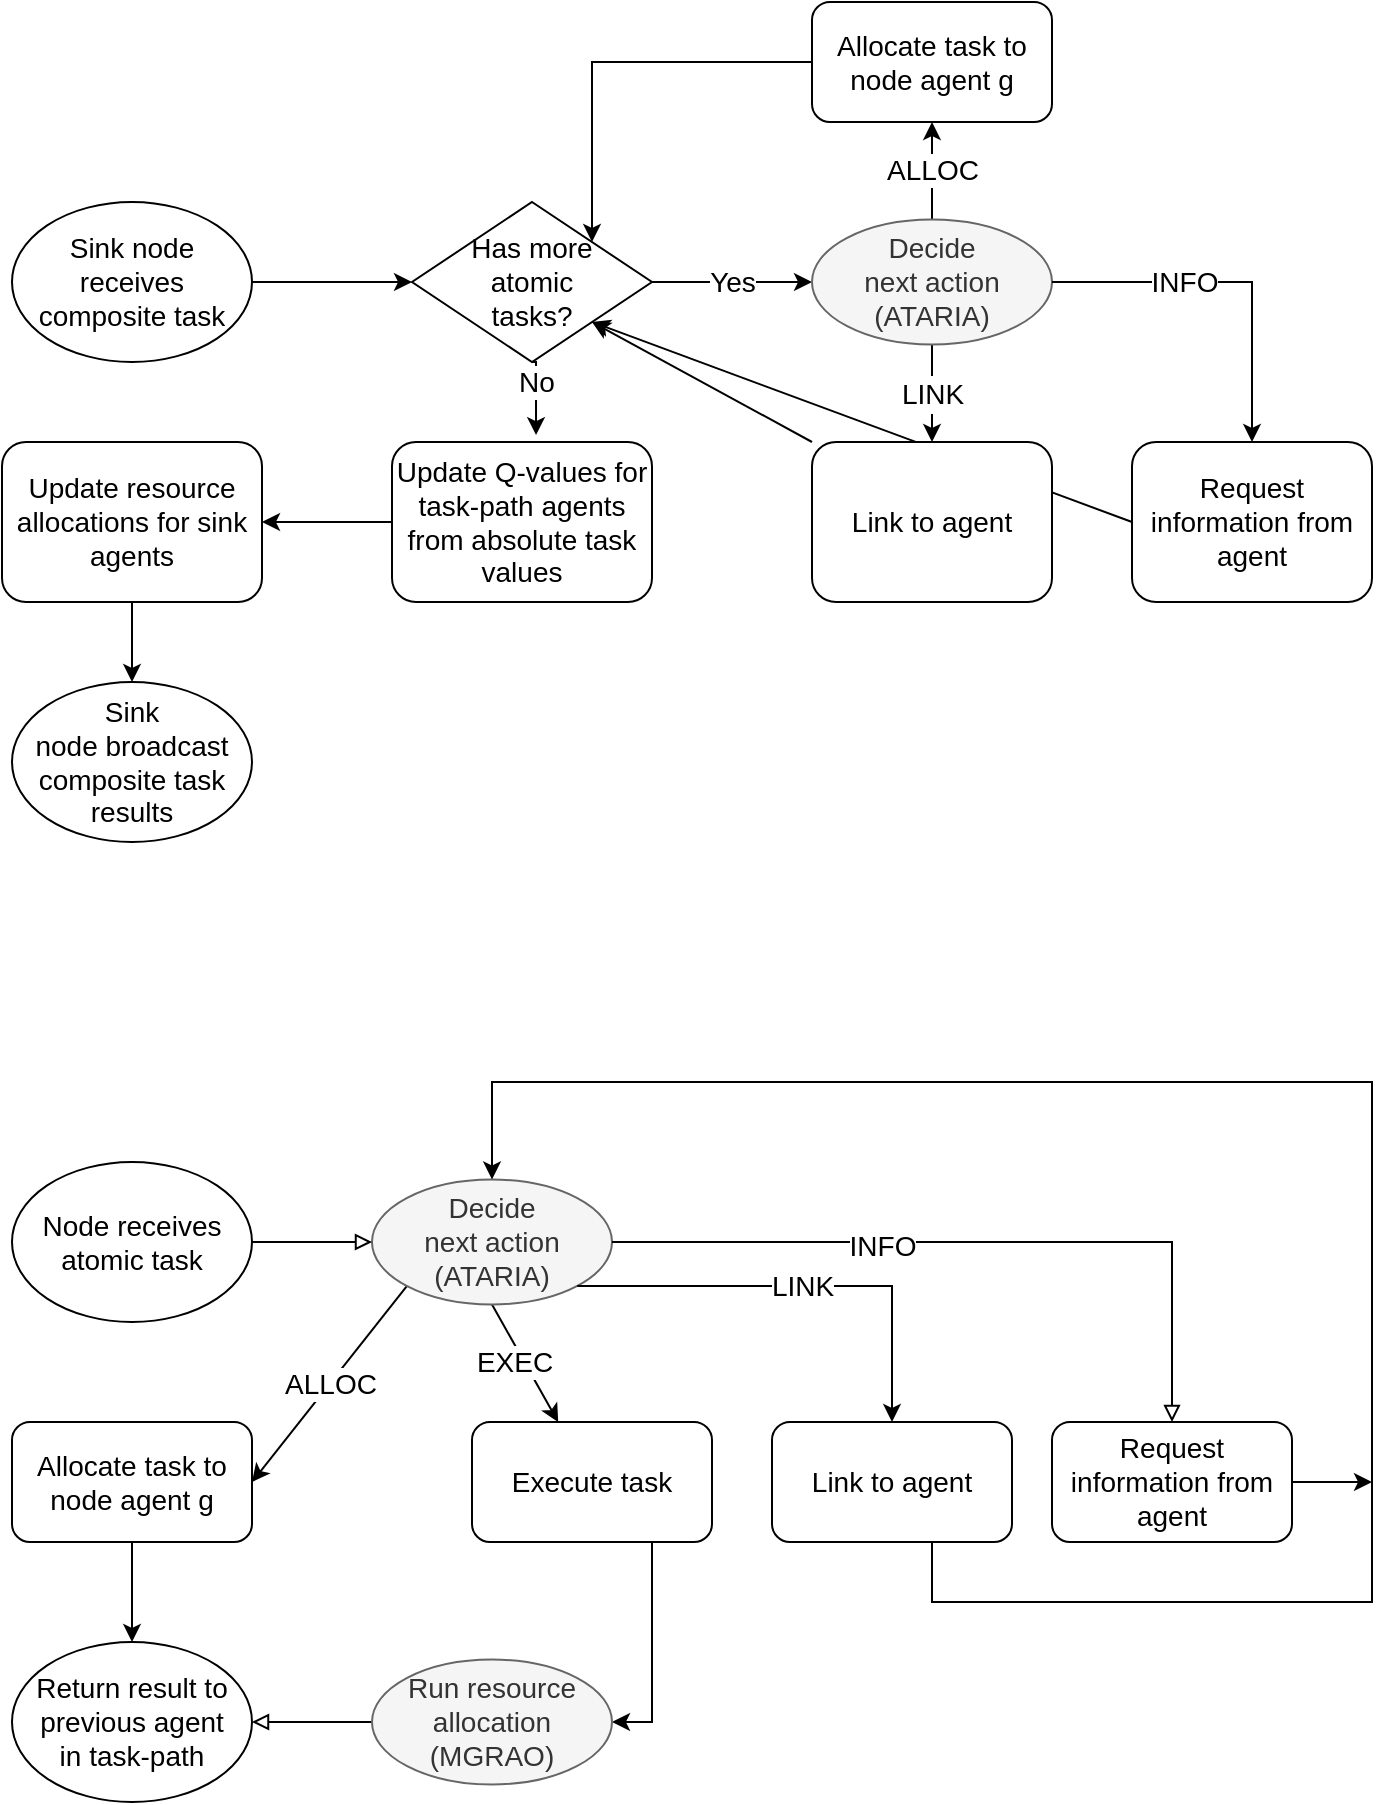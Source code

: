 <mxfile version="13.0.3" type="device"><diagram id="C5RBs43oDa-KdzZeNtuy" name="Page-1"><mxGraphModel dx="1933" dy="1991" grid="1" gridSize="10" guides="1" tooltips="1" connect="1" arrows="1" fold="1" page="1" pageScale="1" pageWidth="827" pageHeight="1169" math="1" shadow="0"><root><mxCell id="WIyWlLk6GJQsqaUBKTNV-0"/><mxCell id="WIyWlLk6GJQsqaUBKTNV-1" parent="WIyWlLk6GJQsqaUBKTNV-0"/><mxCell id="ssV2FOtLgtWsP6kgQDFu-53" style="edgeStyle=orthogonalEdgeStyle;rounded=0;orthogonalLoop=1;jettySize=auto;html=1;entryX=0;entryY=0.5;entryDx=0;entryDy=0;endArrow=classic;endFill=1;fontSize=14;" parent="WIyWlLk6GJQsqaUBKTNV-1" source="ssV2FOtLgtWsP6kgQDFu-0" target="ssV2FOtLgtWsP6kgQDFu-52" edge="1"><mxGeometry relative="1" as="geometry"/></mxCell><mxCell id="ssV2FOtLgtWsP6kgQDFu-0" value="Sink node receives composite task" style="ellipse;whiteSpace=wrap;html=1;fontSize=14;" parent="WIyWlLk6GJQsqaUBKTNV-1" vertex="1"><mxGeometry x="-40" y="-640" width="120" height="80" as="geometry"/></mxCell><mxCell id="ssV2FOtLgtWsP6kgQDFu-27" value="Yes" style="edgeStyle=orthogonalEdgeStyle;rounded=0;orthogonalLoop=1;jettySize=auto;html=1;entryX=0;entryY=0.5;entryDx=0;entryDy=0;endArrow=classic;endFill=1;exitX=1;exitY=0.5;exitDx=0;exitDy=0;fontSize=14;" parent="WIyWlLk6GJQsqaUBKTNV-1" source="ssV2FOtLgtWsP6kgQDFu-52" target="ssV2FOtLgtWsP6kgQDFu-37" edge="1"><mxGeometry relative="1" as="geometry"><mxPoint x="220" y="-560" as="sourcePoint"/><mxPoint x="220" y="-480" as="targetPoint"/></mxGeometry></mxCell><mxCell id="ujvmR3M6VsunWijk0EcX-56" value="ALLOC" style="edgeStyle=orthogonalEdgeStyle;rounded=0;orthogonalLoop=1;jettySize=auto;html=1;exitX=0.5;exitY=0;exitDx=0;exitDy=0;entryX=0.5;entryY=1;entryDx=0;entryDy=0;fontSize=14;" parent="WIyWlLk6GJQsqaUBKTNV-1" source="ssV2FOtLgtWsP6kgQDFu-37" target="ujvmR3M6VsunWijk0EcX-54" edge="1"><mxGeometry relative="1" as="geometry"/></mxCell><mxCell id="ujvmR3M6VsunWijk0EcX-57" value="LINK" style="edgeStyle=orthogonalEdgeStyle;rounded=0;orthogonalLoop=1;jettySize=auto;html=1;entryX=0.5;entryY=0;entryDx=0;entryDy=0;fontSize=14;exitX=0.5;exitY=1;exitDx=0;exitDy=0;labelBorderColor=#FFFFFF;" parent="WIyWlLk6GJQsqaUBKTNV-1" source="ssV2FOtLgtWsP6kgQDFu-37" target="ujvmR3M6VsunWijk0EcX-53" edge="1"><mxGeometry relative="1" as="geometry"/></mxCell><mxCell id="ssV2FOtLgtWsP6kgQDFu-37" value="Decide&lt;br style=&quot;font-size: 14px;&quot;&gt;next action (ATARIA)" style="ellipse;whiteSpace=wrap;html=1;fillColor=#f5f5f5;strokeColor=#666666;fontColor=#333333;fontStyle=0;fontSize=14;" parent="WIyWlLk6GJQsqaUBKTNV-1" vertex="1"><mxGeometry x="360" y="-631.25" width="120" height="62.5" as="geometry"/></mxCell><mxCell id="ssV2FOtLgtWsP6kgQDFu-54" value="No" style="edgeStyle=orthogonalEdgeStyle;rounded=0;orthogonalLoop=1;jettySize=auto;html=1;exitX=0.5;exitY=1;exitDx=0;exitDy=0;endArrow=classic;endFill=1;entryX=0.554;entryY=-0.043;entryDx=0;entryDy=0;fontSize=14;entryPerimeter=0;" parent="WIyWlLk6GJQsqaUBKTNV-1" source="ssV2FOtLgtWsP6kgQDFu-52" target="ml6N6uYRnU15SUwoXtsx-1" edge="1"><mxGeometry x="-0.378" relative="1" as="geometry"><mxPoint x="210" y="-500" as="targetPoint"/><mxPoint as="offset"/></mxGeometry></mxCell><mxCell id="ssV2FOtLgtWsP6kgQDFu-52" value="Has more&lt;br style=&quot;font-size: 14px;&quot;&gt;atomic&lt;br style=&quot;font-size: 14px;&quot;&gt;tasks?" style="rhombus;whiteSpace=wrap;html=1;fontSize=14;" parent="WIyWlLk6GJQsqaUBKTNV-1" vertex="1"><mxGeometry x="160" y="-640" width="120" height="80" as="geometry"/></mxCell><mxCell id="ssV2FOtLgtWsP6kgQDFu-55" value="Sink node&amp;nbsp;broadcast composite task results" style="ellipse;whiteSpace=wrap;html=1;fontSize=14;" parent="WIyWlLk6GJQsqaUBKTNV-1" vertex="1"><mxGeometry x="-40" y="-400" width="120" height="80" as="geometry"/></mxCell><mxCell id="ujvmR3M6VsunWijk0EcX-2" value="Node&amp;nbsp;receives atomic task" style="ellipse;whiteSpace=wrap;html=1;fontSize=14;" parent="WIyWlLk6GJQsqaUBKTNV-1" vertex="1"><mxGeometry x="-40" y="-160" width="120" height="80" as="geometry"/></mxCell><mxCell id="iOzu0zs6psPY8I0whM0P-2" value="ALLOC" style="rounded=0;orthogonalLoop=1;jettySize=auto;html=1;entryX=1;entryY=0.5;entryDx=0;entryDy=0;exitX=0;exitY=1;exitDx=0;exitDy=0;fontSize=14;" parent="WIyWlLk6GJQsqaUBKTNV-1" source="ujvmR3M6VsunWijk0EcX-7" target="ujvmR3M6VsunWijk0EcX-47" edge="1"><mxGeometry relative="1" as="geometry"/></mxCell><mxCell id="iOzu0zs6psPY8I0whM0P-3" style="rounded=0;orthogonalLoop=1;jettySize=auto;html=1;exitX=0.5;exitY=1;exitDx=0;exitDy=0;fontSize=14;" parent="WIyWlLk6GJQsqaUBKTNV-1" source="ujvmR3M6VsunWijk0EcX-7" target="ujvmR3M6VsunWijk0EcX-41" edge="1"><mxGeometry relative="1" as="geometry"/></mxCell><mxCell id="iOzu0zs6psPY8I0whM0P-18" value="EXEC" style="edgeLabel;html=1;align=center;verticalAlign=middle;resizable=0;points=[];fontSize=14;" parent="iOzu0zs6psPY8I0whM0P-3" vertex="1" connectable="0"><mxGeometry x="-0.375" y="1" relative="1" as="geometry"><mxPoint y="10.94" as="offset"/></mxGeometry></mxCell><mxCell id="ujvmR3M6VsunWijk0EcX-7" value="Decide&lt;br style=&quot;font-size: 14px;&quot;&gt;next action (ATARIA)" style="ellipse;whiteSpace=wrap;html=1;fillColor=#f5f5f5;strokeColor=#666666;fontColor=#333333;fontStyle=0;fontSize=14;" parent="WIyWlLk6GJQsqaUBKTNV-1" vertex="1"><mxGeometry x="140" y="-151.25" width="120" height="62.5" as="geometry"/></mxCell><mxCell id="ujvmR3M6VsunWijk0EcX-15" style="edgeStyle=orthogonalEdgeStyle;rounded=0;orthogonalLoop=1;jettySize=auto;html=1;exitX=0;exitY=0.5;exitDx=0;exitDy=0;endArrow=block;endFill=0;entryX=1;entryY=0.5;entryDx=0;entryDy=0;fontSize=14;" parent="WIyWlLk6GJQsqaUBKTNV-1" source="ujvmR3M6VsunWijk0EcX-45" target="ujvmR3M6VsunWijk0EcX-17" edge="1"><mxGeometry relative="1" as="geometry"><mxPoint x="100" y="8.75" as="targetPoint"/></mxGeometry></mxCell><mxCell id="ujvmR3M6VsunWijk0EcX-17" value="Return result to previous agent in&amp;nbsp;&lt;span style=&quot;text-align: left; font-size: 14px;&quot;&gt;task-path&lt;/span&gt;" style="ellipse;whiteSpace=wrap;html=1;fontSize=14;" parent="WIyWlLk6GJQsqaUBKTNV-1" vertex="1"><mxGeometry x="-40" y="80" width="120" height="80" as="geometry"/></mxCell><mxCell id="iOzu0zs6psPY8I0whM0P-17" style="edgeStyle=orthogonalEdgeStyle;rounded=0;orthogonalLoop=1;jettySize=auto;html=1;exitX=0.75;exitY=1;exitDx=0;exitDy=0;entryX=1;entryY=0.5;entryDx=0;entryDy=0;fontSize=14;" parent="WIyWlLk6GJQsqaUBKTNV-1" source="ujvmR3M6VsunWijk0EcX-41" target="ujvmR3M6VsunWijk0EcX-45" edge="1"><mxGeometry relative="1" as="geometry"/></mxCell><mxCell id="ujvmR3M6VsunWijk0EcX-41" value="Execute task" style="rounded=1;whiteSpace=wrap;html=1;fontSize=14;" parent="WIyWlLk6GJQsqaUBKTNV-1" vertex="1"><mxGeometry x="190" y="-30" width="120" height="60" as="geometry"/></mxCell><mxCell id="iOzu0zs6psPY8I0whM0P-0" style="edgeStyle=orthogonalEdgeStyle;rounded=0;orthogonalLoop=1;jettySize=auto;html=1;entryX=0.5;entryY=0;entryDx=0;entryDy=0;fontSize=14;" parent="WIyWlLk6GJQsqaUBKTNV-1" source="ujvmR3M6VsunWijk0EcX-47" target="ujvmR3M6VsunWijk0EcX-17" edge="1"><mxGeometry relative="1" as="geometry"/></mxCell><mxCell id="ujvmR3M6VsunWijk0EcX-47" value="Allocate task to&lt;br style=&quot;font-size: 14px&quot;&gt;node&amp;nbsp;agent g" style="rounded=1;whiteSpace=wrap;html=1;fontSize=14;" parent="WIyWlLk6GJQsqaUBKTNV-1" vertex="1"><mxGeometry x="-40" y="-30" width="120" height="60" as="geometry"/></mxCell><mxCell id="ujvmR3M6VsunWijk0EcX-60" style="rounded=0;orthogonalLoop=1;jettySize=auto;html=1;exitX=0;exitY=0.5;exitDx=0;exitDy=0;entryX=1;entryY=1;entryDx=0;entryDy=0;fontSize=14;" parent="WIyWlLk6GJQsqaUBKTNV-1" source="ujvmR3M6VsunWijk0EcX-51" target="ssV2FOtLgtWsP6kgQDFu-52" edge="1"><mxGeometry relative="1" as="geometry"/></mxCell><mxCell id="ujvmR3M6VsunWijk0EcX-51" value="Request information from agent" style="rounded=1;whiteSpace=wrap;html=1;fontSize=14;" parent="WIyWlLk6GJQsqaUBKTNV-1" vertex="1"><mxGeometry x="520" y="-520" width="120" height="80" as="geometry"/></mxCell><mxCell id="ujvmR3M6VsunWijk0EcX-52" style="edgeStyle=orthogonalEdgeStyle;rounded=0;orthogonalLoop=1;jettySize=auto;html=1;entryX=0.5;entryY=0;entryDx=0;entryDy=0;endArrow=classic;endFill=1;fontSize=14;" parent="WIyWlLk6GJQsqaUBKTNV-1" source="ssV2FOtLgtWsP6kgQDFu-37" target="ujvmR3M6VsunWijk0EcX-51" edge="1"><mxGeometry relative="1" as="geometry"><mxPoint x="480.0" y="-599.9" as="sourcePoint"/><mxPoint x="800" y="-600" as="targetPoint"/></mxGeometry></mxCell><mxCell id="ujvmR3M6VsunWijk0EcX-62" value="INFO" style="edgeLabel;html=1;align=center;verticalAlign=middle;resizable=0;points=[];fontSize=14;" parent="ujvmR3M6VsunWijk0EcX-52" vertex="1" connectable="0"><mxGeometry x="-0.279" y="-2" relative="1" as="geometry"><mxPoint x="1" y="-2.1" as="offset"/></mxGeometry></mxCell><mxCell id="ujvmR3M6VsunWijk0EcX-59" style="rounded=0;orthogonalLoop=1;jettySize=auto;html=1;exitX=0;exitY=0;exitDx=0;exitDy=0;entryX=1;entryY=1;entryDx=0;entryDy=0;fontSize=14;" parent="WIyWlLk6GJQsqaUBKTNV-1" source="ujvmR3M6VsunWijk0EcX-53" target="ssV2FOtLgtWsP6kgQDFu-52" edge="1"><mxGeometry relative="1" as="geometry"/></mxCell><mxCell id="ujvmR3M6VsunWijk0EcX-53" value="Link to agent" style="rounded=1;whiteSpace=wrap;html=1;fontSize=14;" parent="WIyWlLk6GJQsqaUBKTNV-1" vertex="1"><mxGeometry x="360" y="-520" width="120" height="80" as="geometry"/></mxCell><mxCell id="ujvmR3M6VsunWijk0EcX-58" style="edgeStyle=orthogonalEdgeStyle;rounded=0;orthogonalLoop=1;jettySize=auto;html=1;exitX=0;exitY=0.5;exitDx=0;exitDy=0;fontSize=14;entryX=1;entryY=0;entryDx=0;entryDy=0;" parent="WIyWlLk6GJQsqaUBKTNV-1" source="ujvmR3M6VsunWijk0EcX-54" target="ssV2FOtLgtWsP6kgQDFu-52" edge="1"><mxGeometry relative="1" as="geometry"><mxPoint x="200" y="-780" as="targetPoint"/></mxGeometry></mxCell><mxCell id="ujvmR3M6VsunWijk0EcX-54" value="Allocate task to&lt;br style=&quot;font-size: 14px&quot;&gt;node&amp;nbsp;agent g" style="rounded=1;whiteSpace=wrap;html=1;fontSize=14;" parent="WIyWlLk6GJQsqaUBKTNV-1" vertex="1"><mxGeometry x="360" y="-740" width="120" height="60" as="geometry"/></mxCell><mxCell id="ujvmR3M6VsunWijk0EcX-45" value="Run resource allocation&lt;br style=&quot;font-size: 14px;&quot;&gt;(MGRAO)" style="ellipse;whiteSpace=wrap;html=1;fillColor=#f5f5f5;strokeColor=#666666;fontColor=#333333;fontStyle=0;fontSize=14;" parent="WIyWlLk6GJQsqaUBKTNV-1" vertex="1"><mxGeometry x="140" y="88.75" width="120" height="62.5" as="geometry"/></mxCell><mxCell id="ujvmR3M6VsunWijk0EcX-63" style="edgeStyle=orthogonalEdgeStyle;rounded=0;orthogonalLoop=1;jettySize=auto;html=1;entryX=0;entryY=0.5;entryDx=0;entryDy=0;endArrow=block;endFill=0;fontSize=14;exitX=1;exitY=0.5;exitDx=0;exitDy=0;" parent="WIyWlLk6GJQsqaUBKTNV-1" source="ujvmR3M6VsunWijk0EcX-2" target="ujvmR3M6VsunWijk0EcX-7" edge="1"><mxGeometry relative="1" as="geometry"><mxPoint x="100" y="-121.25" as="sourcePoint"/><mxPoint x="140" y="-120" as="targetPoint"/></mxGeometry></mxCell><mxCell id="iOzu0zs6psPY8I0whM0P-10" value="LINK" style="edgeStyle=orthogonalEdgeStyle;rounded=0;orthogonalLoop=1;jettySize=auto;html=1;entryX=0.5;entryY=0;entryDx=0;entryDy=0;fontSize=14;exitX=1;exitY=1;exitDx=0;exitDy=0;" parent="WIyWlLk6GJQsqaUBKTNV-1" source="ujvmR3M6VsunWijk0EcX-7" target="iOzu0zs6psPY8I0whM0P-14" edge="1"><mxGeometry relative="1" as="geometry"><mxPoint x="500" y="-128.75" as="sourcePoint"/></mxGeometry></mxCell><mxCell id="iOzu0zs6psPY8I0whM0P-21" style="edgeStyle=orthogonalEdgeStyle;rounded=0;orthogonalLoop=1;jettySize=auto;html=1;fontSize=14;" parent="WIyWlLk6GJQsqaUBKTNV-1" source="iOzu0zs6psPY8I0whM0P-11" edge="1"><mxGeometry relative="1" as="geometry"><mxPoint x="640" as="targetPoint"/></mxGeometry></mxCell><mxCell id="iOzu0zs6psPY8I0whM0P-11" value="Request information from agent" style="rounded=1;whiteSpace=wrap;html=1;fontSize=14;" parent="WIyWlLk6GJQsqaUBKTNV-1" vertex="1"><mxGeometry x="480" y="-30" width="120" height="60" as="geometry"/></mxCell><mxCell id="iOzu0zs6psPY8I0whM0P-12" style="edgeStyle=orthogonalEdgeStyle;rounded=0;orthogonalLoop=1;jettySize=auto;html=1;entryX=0.5;entryY=0;entryDx=0;entryDy=0;endArrow=block;endFill=0;fontSize=14;exitX=1;exitY=0.5;exitDx=0;exitDy=0;" parent="WIyWlLk6GJQsqaUBKTNV-1" source="ujvmR3M6VsunWijk0EcX-7" target="iOzu0zs6psPY8I0whM0P-11" edge="1"><mxGeometry relative="1" as="geometry"><mxPoint x="560" y="-160" as="sourcePoint"/><mxPoint x="880" y="-160" as="targetPoint"/></mxGeometry></mxCell><mxCell id="iOzu0zs6psPY8I0whM0P-13" value="INFO" style="edgeLabel;html=1;align=center;verticalAlign=middle;resizable=0;points=[];fontSize=14;" parent="iOzu0zs6psPY8I0whM0P-12" vertex="1" connectable="0"><mxGeometry x="-0.279" y="-2" relative="1" as="geometry"><mxPoint x="1" as="offset"/></mxGeometry></mxCell><mxCell id="iOzu0zs6psPY8I0whM0P-20" style="edgeStyle=orthogonalEdgeStyle;rounded=0;orthogonalLoop=1;jettySize=auto;html=1;exitX=0.5;exitY=1;exitDx=0;exitDy=0;entryX=0.5;entryY=0;entryDx=0;entryDy=0;fontSize=14;" parent="WIyWlLk6GJQsqaUBKTNV-1" source="iOzu0zs6psPY8I0whM0P-14" target="ujvmR3M6VsunWijk0EcX-7" edge="1"><mxGeometry relative="1" as="geometry"><Array as="points"><mxPoint x="420" y="30"/><mxPoint x="420" y="60"/><mxPoint x="640" y="60"/><mxPoint x="640" y="-200"/><mxPoint x="200" y="-200"/></Array></mxGeometry></mxCell><mxCell id="iOzu0zs6psPY8I0whM0P-14" value="Link to agent" style="rounded=1;whiteSpace=wrap;html=1;fontSize=14;" parent="WIyWlLk6GJQsqaUBKTNV-1" vertex="1"><mxGeometry x="340" y="-30" width="120" height="60" as="geometry"/></mxCell><mxCell id="ml6N6uYRnU15SUwoXtsx-3" style="edgeStyle=orthogonalEdgeStyle;rounded=0;orthogonalLoop=1;jettySize=auto;html=1;exitX=0;exitY=0.5;exitDx=0;exitDy=0;entryX=1;entryY=0.5;entryDx=0;entryDy=0;" edge="1" parent="WIyWlLk6GJQsqaUBKTNV-1" source="ml6N6uYRnU15SUwoXtsx-1" target="ml6N6uYRnU15SUwoXtsx-2"><mxGeometry relative="1" as="geometry"/></mxCell><mxCell id="ml6N6uYRnU15SUwoXtsx-1" value="Update Q-values for task-path agents from absolute task values" style="rounded=1;whiteSpace=wrap;html=1;fontSize=14;" vertex="1" parent="WIyWlLk6GJQsqaUBKTNV-1"><mxGeometry x="150" y="-520" width="130" height="80" as="geometry"/></mxCell><mxCell id="ml6N6uYRnU15SUwoXtsx-4" style="edgeStyle=orthogonalEdgeStyle;rounded=0;orthogonalLoop=1;jettySize=auto;html=1;exitX=0.5;exitY=1;exitDx=0;exitDy=0;entryX=0.5;entryY=0;entryDx=0;entryDy=0;" edge="1" parent="WIyWlLk6GJQsqaUBKTNV-1" source="ml6N6uYRnU15SUwoXtsx-2" target="ssV2FOtLgtWsP6kgQDFu-55"><mxGeometry relative="1" as="geometry"/></mxCell><mxCell id="ml6N6uYRnU15SUwoXtsx-2" value="Update resource allocations for sink agents" style="rounded=1;whiteSpace=wrap;html=1;fontSize=14;" vertex="1" parent="WIyWlLk6GJQsqaUBKTNV-1"><mxGeometry x="-45" y="-520" width="130" height="80" as="geometry"/></mxCell></root></mxGraphModel></diagram></mxfile>